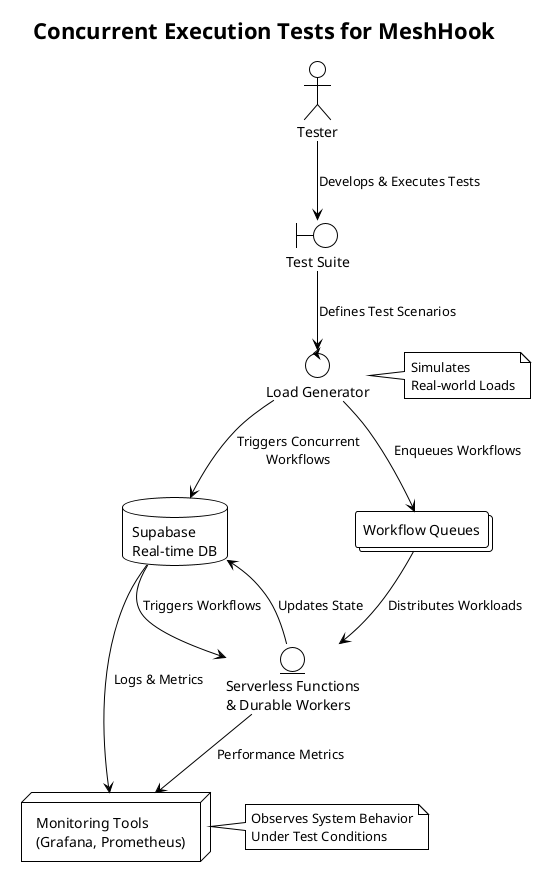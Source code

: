 @startuml
!theme plain

title Concurrent Execution Tests for MeshHook

actor Tester
boundary "Test Suite" as TS
control "Load Generator" as LG
database "Supabase\nReal-time DB" as DB
entity "Serverless Functions\n& Durable Workers" as Workers
collections "Workflow Queues" as Queues
node "Monitoring Tools\n(Grafana, Prometheus)" as Monitoring

Tester --> TS : Develops & Executes Tests
TS --> LG : Defines Test Scenarios
LG --> DB : Triggers Concurrent\nWorkflows
LG --> Queues : Enqueues Workflows
DB --> Workers : Triggers Workflows
Queues --> Workers : Distributes Workloads
Workers --> DB : Updates State
DB --> Monitoring : Logs & Metrics
Workers --> Monitoring : Performance Metrics

note right of LG : Simulates\nReal-world Loads
note right of Monitoring : Observes System Behavior\nUnder Test Conditions

@enduml